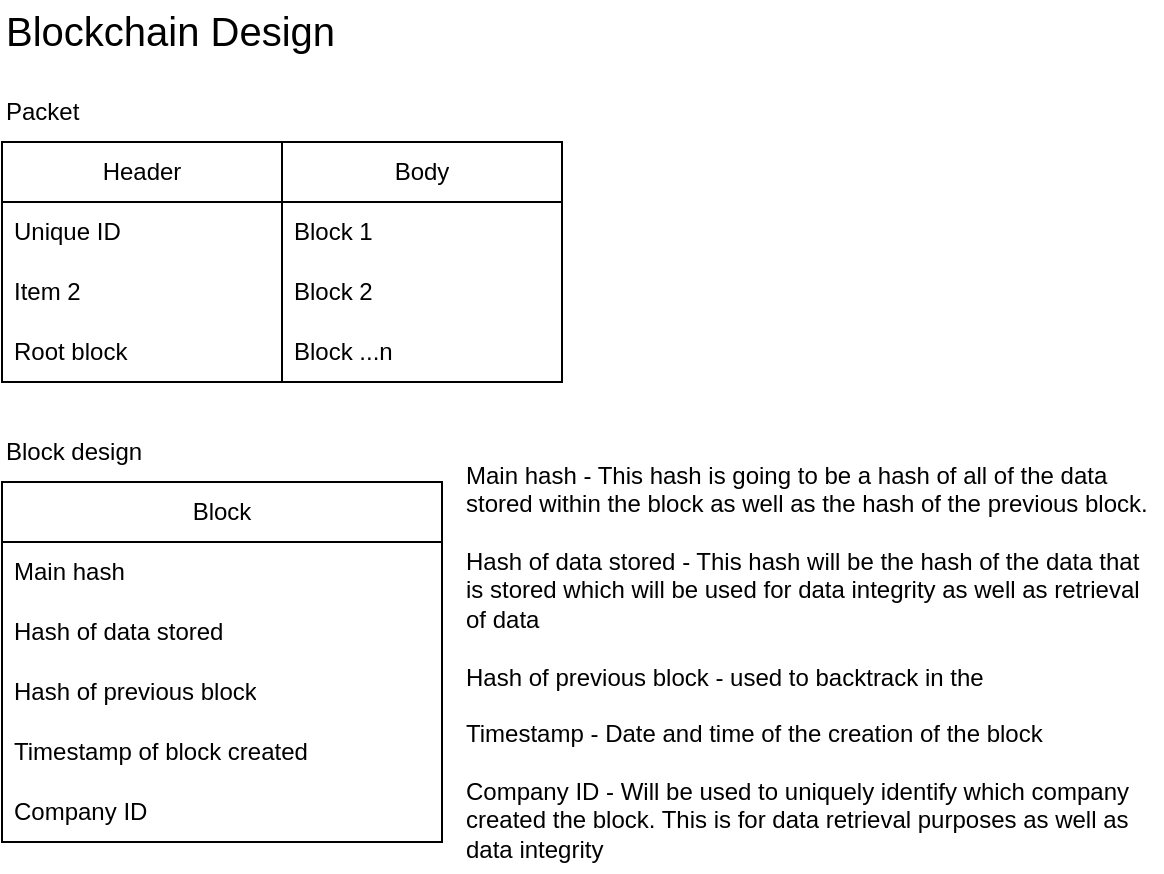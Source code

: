 <mxfile version="20.5.3" type="device"><diagram id="wZjiKvFuShiu3f4bqjaA" name="Page-1"><mxGraphModel dx="1572" dy="495" grid="1" gridSize="10" guides="1" tooltips="1" connect="1" arrows="1" fold="1" page="1" pageScale="1" pageWidth="827" pageHeight="1169" math="0" shadow="0"><root><mxCell id="0"/><mxCell id="1" parent="0"/><mxCell id="LEl6pMNu7L_URMwlFFrM-1" value="Blockchain Design" style="text;html=1;strokeColor=none;fillColor=none;align=left;verticalAlign=middle;whiteSpace=wrap;rounded=0;fontSize=20;" parent="1" vertex="1"><mxGeometry x="-290" y="367" width="170" height="30" as="geometry"/></mxCell><mxCell id="LEl6pMNu7L_URMwlFFrM-2" value="Header" style="swimlane;fontStyle=0;childLayout=stackLayout;horizontal=1;startSize=30;horizontalStack=0;resizeParent=1;resizeParentMax=0;resizeLast=0;collapsible=1;marginBottom=0;whiteSpace=wrap;html=1;fontSize=12;fillColor=default;" parent="1" vertex="1"><mxGeometry x="-290" y="438" width="140" height="120" as="geometry"><mxRectangle x="170" y="710" width="80" height="30" as="alternateBounds"/></mxGeometry></mxCell><mxCell id="LEl6pMNu7L_URMwlFFrM-3" value="Unique ID" style="text;strokeColor=none;fillColor=none;align=left;verticalAlign=middle;spacingLeft=4;spacingRight=4;overflow=hidden;points=[[0,0.5],[1,0.5]];portConstraint=eastwest;rotatable=0;whiteSpace=wrap;html=1;fontSize=12;" parent="LEl6pMNu7L_URMwlFFrM-2" vertex="1"><mxGeometry y="30" width="140" height="30" as="geometry"/></mxCell><mxCell id="LEl6pMNu7L_URMwlFFrM-4" value="Item 2" style="text;strokeColor=none;fillColor=none;align=left;verticalAlign=middle;spacingLeft=4;spacingRight=4;overflow=hidden;points=[[0,0.5],[1,0.5]];portConstraint=eastwest;rotatable=0;whiteSpace=wrap;html=1;fontSize=12;" parent="LEl6pMNu7L_URMwlFFrM-2" vertex="1"><mxGeometry y="60" width="140" height="30" as="geometry"/></mxCell><mxCell id="LEl6pMNu7L_URMwlFFrM-5" value="Root block" style="text;strokeColor=none;fillColor=none;align=left;verticalAlign=middle;spacingLeft=4;spacingRight=4;overflow=hidden;points=[[0,0.5],[1,0.5]];portConstraint=eastwest;rotatable=0;whiteSpace=wrap;html=1;fontSize=12;" parent="LEl6pMNu7L_URMwlFFrM-2" vertex="1"><mxGeometry y="90" width="140" height="30" as="geometry"/></mxCell><mxCell id="LEl6pMNu7L_URMwlFFrM-6" value="Body" style="swimlane;fontStyle=0;childLayout=stackLayout;horizontal=1;startSize=30;horizontalStack=0;resizeParent=1;resizeParentMax=0;resizeLast=0;collapsible=1;marginBottom=0;whiteSpace=wrap;html=1;fontSize=12;fillColor=default;" parent="1" vertex="1"><mxGeometry x="-150" y="438" width="140" height="120" as="geometry"/></mxCell><mxCell id="LEl6pMNu7L_URMwlFFrM-7" value="Block 1" style="text;strokeColor=none;fillColor=none;align=left;verticalAlign=middle;spacingLeft=4;spacingRight=4;overflow=hidden;points=[[0,0.5],[1,0.5]];portConstraint=eastwest;rotatable=0;whiteSpace=wrap;html=1;fontSize=12;" parent="LEl6pMNu7L_URMwlFFrM-6" vertex="1"><mxGeometry y="30" width="140" height="30" as="geometry"/></mxCell><mxCell id="LEl6pMNu7L_URMwlFFrM-8" value="Block 2" style="text;strokeColor=none;fillColor=none;align=left;verticalAlign=middle;spacingLeft=4;spacingRight=4;overflow=hidden;points=[[0,0.5],[1,0.5]];portConstraint=eastwest;rotatable=0;whiteSpace=wrap;html=1;fontSize=12;" parent="LEl6pMNu7L_URMwlFFrM-6" vertex="1"><mxGeometry y="60" width="140" height="30" as="geometry"/></mxCell><mxCell id="LEl6pMNu7L_URMwlFFrM-9" value="Block ...n" style="text;strokeColor=none;fillColor=none;align=left;verticalAlign=middle;spacingLeft=4;spacingRight=4;overflow=hidden;points=[[0,0.5],[1,0.5]];portConstraint=eastwest;rotatable=0;whiteSpace=wrap;html=1;fontSize=12;" parent="LEl6pMNu7L_URMwlFFrM-6" vertex="1"><mxGeometry y="90" width="140" height="30" as="geometry"/></mxCell><mxCell id="LEl6pMNu7L_URMwlFFrM-10" value="Packet" style="text;html=1;strokeColor=none;fillColor=none;align=left;verticalAlign=middle;whiteSpace=wrap;rounded=0;fontSize=12;" parent="1" vertex="1"><mxGeometry x="-290" y="408" width="60" height="30" as="geometry"/></mxCell><mxCell id="LEl6pMNu7L_URMwlFFrM-11" value="Block design" style="text;html=1;strokeColor=none;fillColor=none;align=left;verticalAlign=middle;whiteSpace=wrap;rounded=0;fontSize=12;" parent="1" vertex="1"><mxGeometry x="-290" y="578" width="100" height="30" as="geometry"/></mxCell><mxCell id="LEl6pMNu7L_URMwlFFrM-12" value="Block" style="swimlane;fontStyle=0;childLayout=stackLayout;horizontal=1;startSize=30;horizontalStack=0;resizeParent=1;resizeParentMax=0;resizeLast=0;collapsible=1;marginBottom=0;whiteSpace=wrap;html=1;fontSize=12;fillColor=default;" parent="1" vertex="1"><mxGeometry x="-290" y="608" width="220" height="180" as="geometry"/></mxCell><mxCell id="LEl6pMNu7L_URMwlFFrM-13" value="Main hash" style="text;strokeColor=none;fillColor=none;align=left;verticalAlign=middle;spacingLeft=4;spacingRight=4;overflow=hidden;points=[[0,0.5],[1,0.5]];portConstraint=eastwest;rotatable=0;whiteSpace=wrap;html=1;fontSize=12;" parent="LEl6pMNu7L_URMwlFFrM-12" vertex="1"><mxGeometry y="30" width="220" height="30" as="geometry"/></mxCell><mxCell id="LEl6pMNu7L_URMwlFFrM-14" value="Hash of data stored" style="text;strokeColor=none;fillColor=none;align=left;verticalAlign=middle;spacingLeft=4;spacingRight=4;overflow=hidden;points=[[0,0.5],[1,0.5]];portConstraint=eastwest;rotatable=0;whiteSpace=wrap;html=1;fontSize=12;" parent="LEl6pMNu7L_URMwlFFrM-12" vertex="1"><mxGeometry y="60" width="220" height="30" as="geometry"/></mxCell><mxCell id="LEl6pMNu7L_URMwlFFrM-15" value="Hash of previous block" style="text;strokeColor=none;fillColor=none;align=left;verticalAlign=middle;spacingLeft=4;spacingRight=4;overflow=hidden;points=[[0,0.5],[1,0.5]];portConstraint=eastwest;rotatable=0;whiteSpace=wrap;html=1;fontSize=12;" parent="LEl6pMNu7L_URMwlFFrM-12" vertex="1"><mxGeometry y="90" width="220" height="30" as="geometry"/></mxCell><mxCell id="LEl6pMNu7L_URMwlFFrM-16" value="Timestamp of block created" style="text;strokeColor=none;fillColor=none;align=left;verticalAlign=middle;spacingLeft=4;spacingRight=4;overflow=hidden;points=[[0,0.5],[1,0.5]];portConstraint=eastwest;rotatable=0;whiteSpace=wrap;html=1;fontSize=12;" parent="LEl6pMNu7L_URMwlFFrM-12" vertex="1"><mxGeometry y="120" width="220" height="30" as="geometry"/></mxCell><mxCell id="LEl6pMNu7L_URMwlFFrM-17" value="Company ID" style="text;strokeColor=none;fillColor=none;align=left;verticalAlign=middle;spacingLeft=4;spacingRight=4;overflow=hidden;points=[[0,0.5],[1,0.5]];portConstraint=eastwest;rotatable=0;whiteSpace=wrap;html=1;fontSize=12;" parent="LEl6pMNu7L_URMwlFFrM-12" vertex="1"><mxGeometry y="150" width="220" height="30" as="geometry"/></mxCell><mxCell id="LEl6pMNu7L_URMwlFFrM-18" value="Main hash - This hash is going to be a hash of all of the data stored within the block as well as the hash of the previous block.&lt;br&gt;&lt;br&gt;Hash of data stored - This hash will be the hash of the data that is stored which will be used for data integrity as well as retrieval of data&lt;br&gt;&lt;br&gt;Hash of previous block - used to backtrack in the&amp;nbsp;&lt;br&gt;&lt;br&gt;Timestamp - Date and time of the creation of the block&lt;br&gt;&lt;br&gt;Company ID - Will be used to uniquely identify which company created the block. This is for data retrieval purposes as well as data integrity" style="text;html=1;strokeColor=none;fillColor=none;align=left;verticalAlign=middle;whiteSpace=wrap;rounded=0;fontSize=12;" parent="1" vertex="1"><mxGeometry x="-60" y="593" width="350" height="210" as="geometry"/></mxCell></root></mxGraphModel></diagram></mxfile>